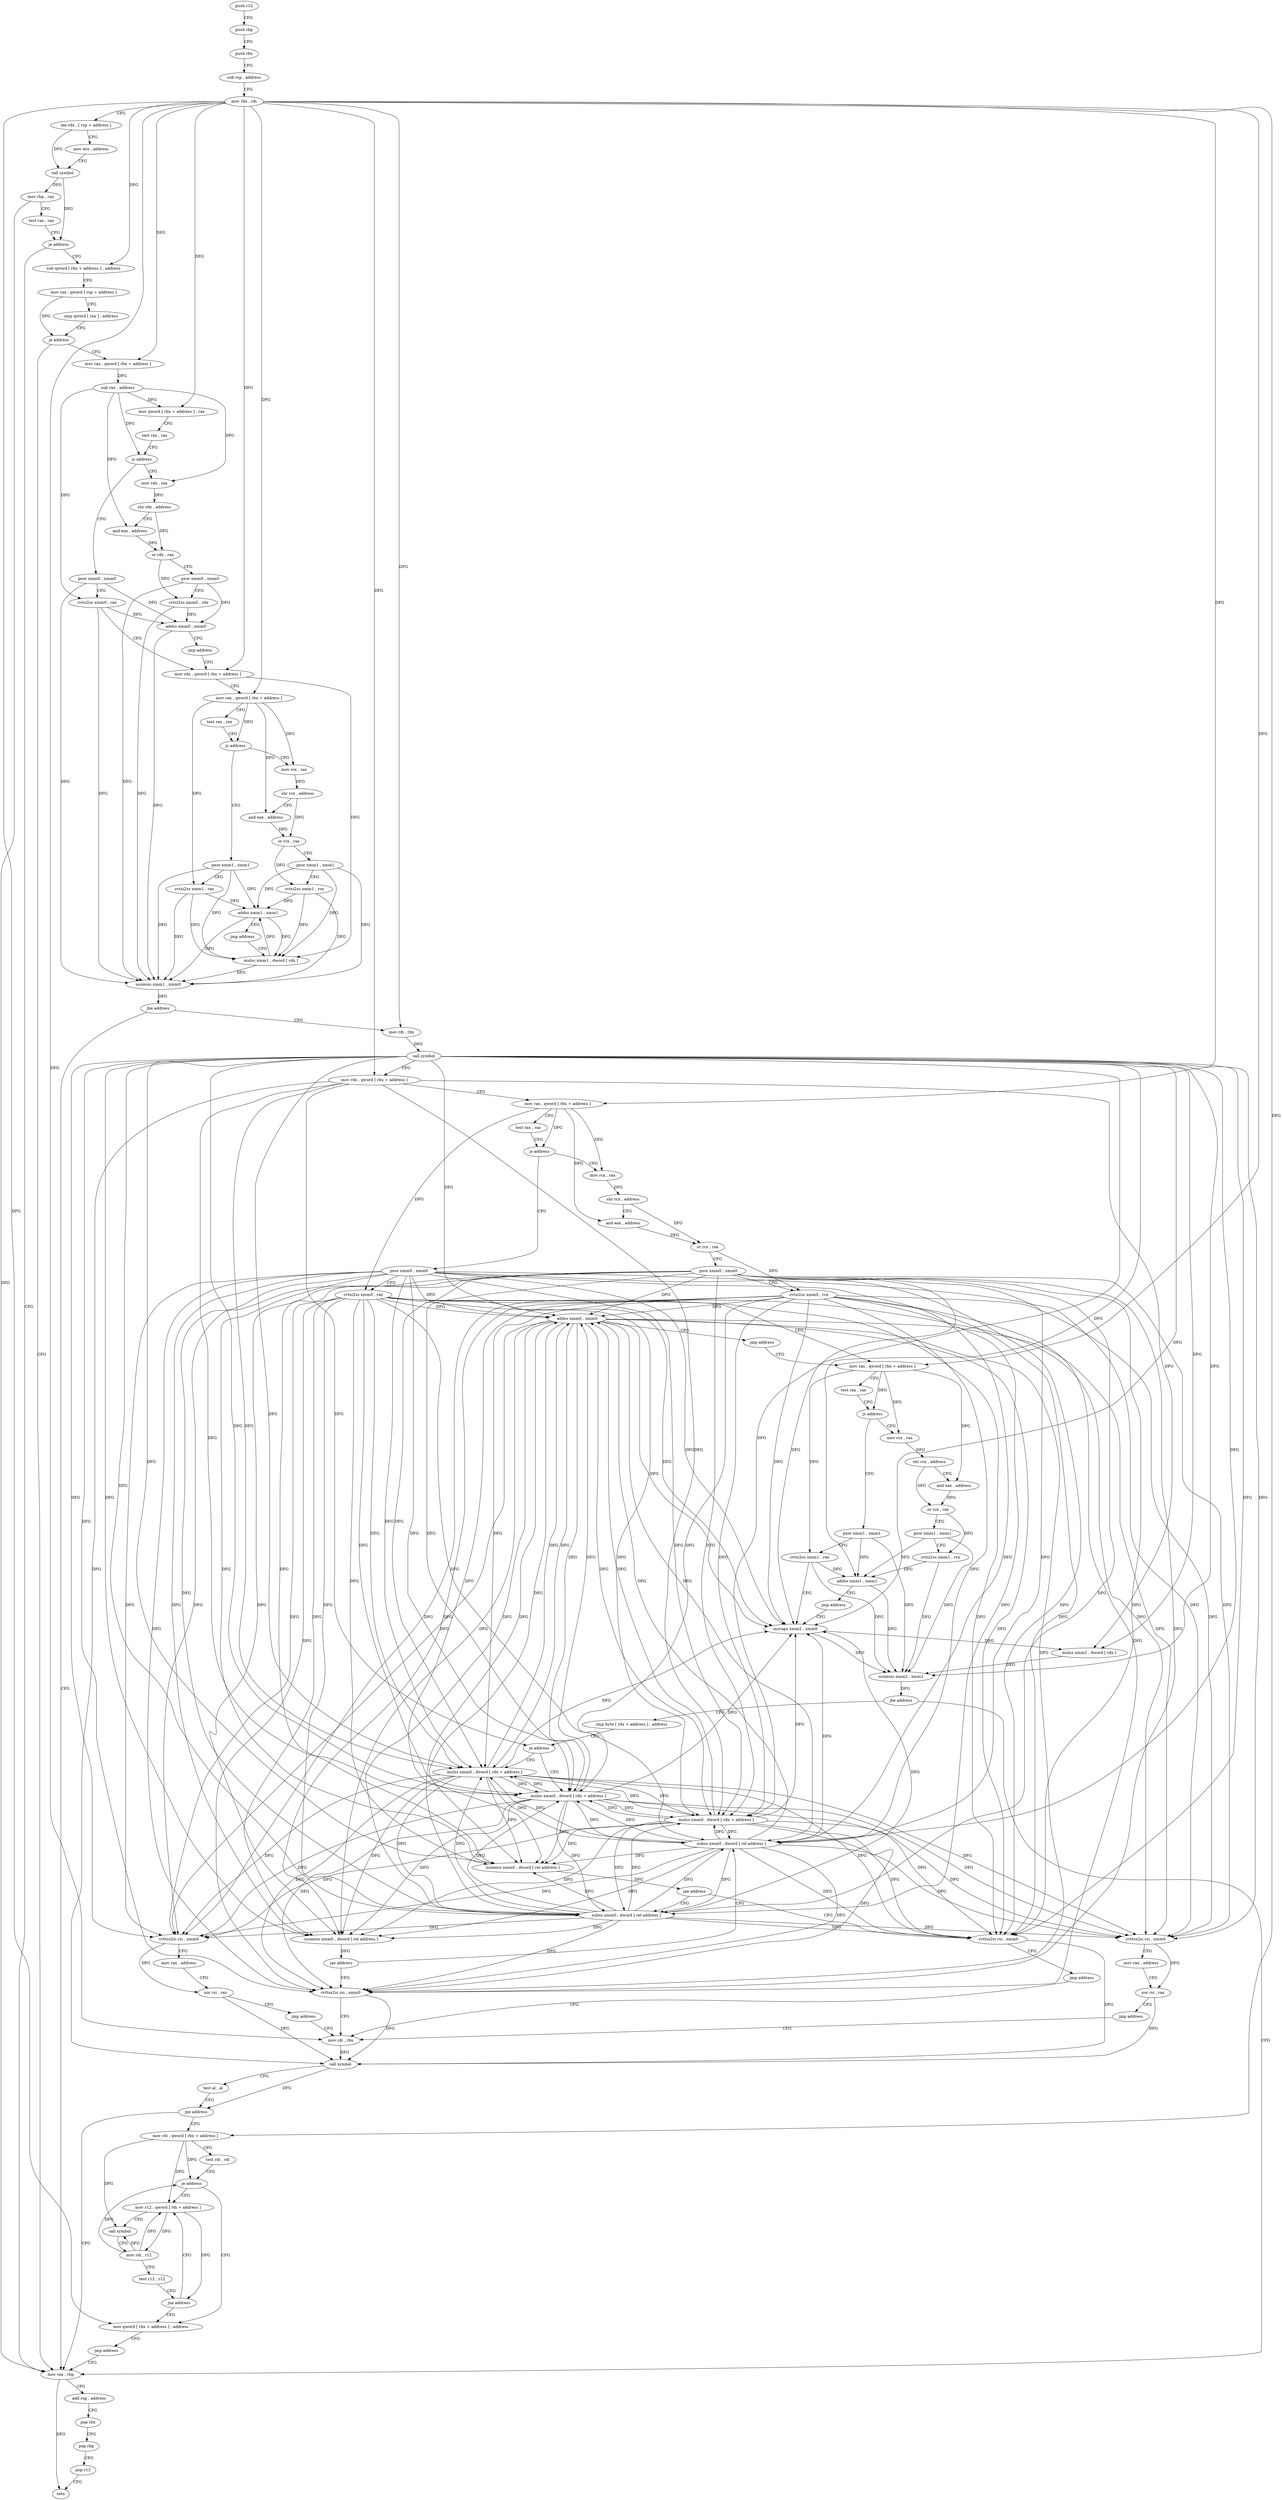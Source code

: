 digraph "func" {
"181453" [label = "push r12" ]
"181455" [label = "push rbp" ]
"181456" [label = "push rbx" ]
"181457" [label = "sub rsp , address" ]
"181461" [label = "mov rbx , rdi" ]
"181464" [label = "lea rdx , [ rsp + address ]" ]
"181469" [label = "mov ecx , address" ]
"181474" [label = "call symbol" ]
"181479" [label = "mov rbp , rax" ]
"181482" [label = "test rax , rax" ]
"181485" [label = "je address" ]
"181503" [label = "mov rax , rbp" ]
"181487" [label = "sub qword [ rbx + address ] , address" ]
"181506" [label = "add rsp , address" ]
"181510" [label = "pop rbx" ]
"181511" [label = "pop rbp" ]
"181512" [label = "pop r12" ]
"181514" [label = "retn" ]
"181492" [label = "mov rax , qword [ rsp + address ]" ]
"181497" [label = "cmp qword [ rax ] , address" ]
"181501" [label = "je address" ]
"181515" [label = "mov rax , qword [ rbx + address ]" ]
"181519" [label = "sub rax , address" ]
"181523" [label = "mov qword [ rbx + address ] , rax" ]
"181527" [label = "test rax , rax" ]
"181530" [label = "js address" ]
"181740" [label = "mov rdx , rax" ]
"181536" [label = "pxor xmm0 , xmm0" ]
"181743" [label = "shr rdx , address" ]
"181746" [label = "and eax , address" ]
"181749" [label = "or rdx , rax" ]
"181752" [label = "pxor xmm0 , xmm0" ]
"181756" [label = "cvtsi2ss xmm0 , rdx" ]
"181761" [label = "addss xmm0 , xmm0" ]
"181765" [label = "jmp address" ]
"181545" [label = "mov rdx , qword [ rbx + address ]" ]
"181540" [label = "cvtsi2ss xmm0 , rax" ]
"181549" [label = "mov rax , qword [ rbx + address ]" ]
"181553" [label = "test rax , rax" ]
"181556" [label = "js address" ]
"181770" [label = "mov rcx , rax" ]
"181562" [label = "pxor xmm1 , xmm1" ]
"181773" [label = "shr rcx , address" ]
"181776" [label = "and eax , address" ]
"181779" [label = "or rcx , rax" ]
"181782" [label = "pxor xmm1 , xmm1" ]
"181786" [label = "cvtsi2ss xmm1 , rcx" ]
"181791" [label = "addss xmm1 , xmm1" ]
"181795" [label = "jmp address" ]
"181571" [label = "mulss xmm1 , dword [ rdx ]" ]
"181566" [label = "cvtsi2ss xmm1 , rax" ]
"181575" [label = "ucomiss xmm1 , xmm0" ]
"181578" [label = "jbe address" ]
"181580" [label = "mov rdi , rbx" ]
"181583" [label = "call symbol" ]
"181588" [label = "mov rdx , qword [ rbx + address ]" ]
"181592" [label = "mov rax , qword [ rbx + address ]" ]
"181596" [label = "test rax , rax" ]
"181599" [label = "js address" ]
"181800" [label = "mov rcx , rax" ]
"181605" [label = "pxor xmm0 , xmm0" ]
"181803" [label = "shr rcx , address" ]
"181806" [label = "and eax , address" ]
"181809" [label = "or rcx , rax" ]
"181812" [label = "pxor xmm0 , xmm0" ]
"181816" [label = "cvtsi2ss xmm0 , rcx" ]
"181821" [label = "addss xmm0 , xmm0" ]
"181825" [label = "jmp address" ]
"181614" [label = "mov rax , qword [ rbx + address ]" ]
"181609" [label = "cvtsi2ss xmm0 , rax" ]
"181618" [label = "test rax , rax" ]
"181621" [label = "js address" ]
"181830" [label = "mov rcx , rax" ]
"181627" [label = "pxor xmm1 , xmm1" ]
"181833" [label = "shr rcx , address" ]
"181836" [label = "and eax , address" ]
"181839" [label = "or rcx , rax" ]
"181842" [label = "pxor xmm1 , xmm1" ]
"181846" [label = "cvtsi2ss xmm1 , rcx" ]
"181851" [label = "addss xmm1 , xmm1" ]
"181855" [label = "jmp address" ]
"181636" [label = "movaps xmm2 , xmm0" ]
"181631" [label = "cvtsi2ss xmm1 , rax" ]
"181639" [label = "mulss xmm2 , dword [ rdx ]" ]
"181643" [label = "ucomiss xmm2 , xmm1" ]
"181646" [label = "jbe address" ]
"181652" [label = "cmp byte [ rdx + address ] , address" ]
"181656" [label = "je address" ]
"181891" [label = "mulss xmm0 , dword [ rdx + address ]" ]
"181662" [label = "mulss xmm0 , dword [ rdx + address ]" ]
"181896" [label = "mulss xmm0 , dword [ rdx + address ]" ]
"181901" [label = "ucomiss xmm0 , dword [ rel address ]" ]
"181908" [label = "jae address" ]
"181920" [label = "subss xmm0 , dword [ rel address ]" ]
"181910" [label = "cvttss2si rsi , xmm0" ]
"181667" [label = "ucomiss xmm0 , dword [ rel address ]" ]
"181674" [label = "jae address" ]
"181860" [label = "subss xmm0 , dword [ rel address ]" ]
"181680" [label = "cvttss2si rsi , xmm0" ]
"181928" [label = "cvttss2si rsi , xmm0" ]
"181933" [label = "mov rax , address" ]
"181943" [label = "xor rsi , rax" ]
"181946" [label = "jmp address" ]
"181685" [label = "mov rdi , rbx" ]
"181915" [label = "jmp address" ]
"181868" [label = "cvttss2si rsi , xmm0" ]
"181873" [label = "mov rax , address" ]
"181883" [label = "xor rsi , rax" ]
"181886" [label = "jmp address" ]
"181688" [label = "call symbol" ]
"181693" [label = "test al , al" ]
"181695" [label = "jne address" ]
"181701" [label = "mov rdi , qword [ rbx + address ]" ]
"181705" [label = "test rdi , rdi" ]
"181708" [label = "je address" ]
"181727" [label = "mov qword [ rbx + address ] , address" ]
"181710" [label = "mov r12 , qword [ rdi + address ]" ]
"181735" [label = "jmp address" ]
"181714" [label = "call symbol" ]
"181719" [label = "mov rdi , r12" ]
"181722" [label = "test r12 , r12" ]
"181725" [label = "jne address" ]
"181453" -> "181455" [ label = "CFG" ]
"181455" -> "181456" [ label = "CFG" ]
"181456" -> "181457" [ label = "CFG" ]
"181457" -> "181461" [ label = "CFG" ]
"181461" -> "181464" [ label = "CFG" ]
"181461" -> "181487" [ label = "DFG" ]
"181461" -> "181515" [ label = "DFG" ]
"181461" -> "181523" [ label = "DFG" ]
"181461" -> "181545" [ label = "DFG" ]
"181461" -> "181549" [ label = "DFG" ]
"181461" -> "181580" [ label = "DFG" ]
"181461" -> "181588" [ label = "DFG" ]
"181461" -> "181592" [ label = "DFG" ]
"181461" -> "181614" [ label = "DFG" ]
"181461" -> "181685" [ label = "DFG" ]
"181461" -> "181701" [ label = "DFG" ]
"181461" -> "181727" [ label = "DFG" ]
"181464" -> "181469" [ label = "CFG" ]
"181464" -> "181474" [ label = "DFG" ]
"181469" -> "181474" [ label = "CFG" ]
"181474" -> "181479" [ label = "DFG" ]
"181474" -> "181485" [ label = "DFG" ]
"181479" -> "181482" [ label = "CFG" ]
"181479" -> "181503" [ label = "DFG" ]
"181482" -> "181485" [ label = "CFG" ]
"181485" -> "181503" [ label = "CFG" ]
"181485" -> "181487" [ label = "CFG" ]
"181503" -> "181506" [ label = "CFG" ]
"181503" -> "181514" [ label = "DFG" ]
"181487" -> "181492" [ label = "CFG" ]
"181506" -> "181510" [ label = "CFG" ]
"181510" -> "181511" [ label = "CFG" ]
"181511" -> "181512" [ label = "CFG" ]
"181512" -> "181514" [ label = "CFG" ]
"181492" -> "181497" [ label = "CFG" ]
"181492" -> "181501" [ label = "DFG" ]
"181497" -> "181501" [ label = "CFG" ]
"181501" -> "181515" [ label = "CFG" ]
"181501" -> "181503" [ label = "CFG" ]
"181515" -> "181519" [ label = "DFG" ]
"181519" -> "181523" [ label = "DFG" ]
"181519" -> "181530" [ label = "DFG" ]
"181519" -> "181740" [ label = "DFG" ]
"181519" -> "181746" [ label = "DFG" ]
"181519" -> "181540" [ label = "DFG" ]
"181523" -> "181527" [ label = "CFG" ]
"181527" -> "181530" [ label = "CFG" ]
"181530" -> "181740" [ label = "CFG" ]
"181530" -> "181536" [ label = "CFG" ]
"181740" -> "181743" [ label = "DFG" ]
"181536" -> "181540" [ label = "CFG" ]
"181536" -> "181761" [ label = "DFG" ]
"181536" -> "181575" [ label = "DFG" ]
"181743" -> "181746" [ label = "CFG" ]
"181743" -> "181749" [ label = "DFG" ]
"181746" -> "181749" [ label = "DFG" ]
"181749" -> "181752" [ label = "CFG" ]
"181749" -> "181756" [ label = "DFG" ]
"181752" -> "181756" [ label = "CFG" ]
"181752" -> "181761" [ label = "DFG" ]
"181752" -> "181575" [ label = "DFG" ]
"181756" -> "181761" [ label = "DFG" ]
"181756" -> "181575" [ label = "DFG" ]
"181761" -> "181765" [ label = "CFG" ]
"181761" -> "181575" [ label = "DFG" ]
"181765" -> "181545" [ label = "CFG" ]
"181545" -> "181549" [ label = "CFG" ]
"181545" -> "181571" [ label = "DFG" ]
"181540" -> "181545" [ label = "CFG" ]
"181540" -> "181761" [ label = "DFG" ]
"181540" -> "181575" [ label = "DFG" ]
"181549" -> "181553" [ label = "CFG" ]
"181549" -> "181556" [ label = "DFG" ]
"181549" -> "181770" [ label = "DFG" ]
"181549" -> "181776" [ label = "DFG" ]
"181549" -> "181566" [ label = "DFG" ]
"181553" -> "181556" [ label = "CFG" ]
"181556" -> "181770" [ label = "CFG" ]
"181556" -> "181562" [ label = "CFG" ]
"181770" -> "181773" [ label = "DFG" ]
"181562" -> "181566" [ label = "CFG" ]
"181562" -> "181791" [ label = "DFG" ]
"181562" -> "181571" [ label = "DFG" ]
"181562" -> "181575" [ label = "DFG" ]
"181773" -> "181776" [ label = "CFG" ]
"181773" -> "181779" [ label = "DFG" ]
"181776" -> "181779" [ label = "DFG" ]
"181779" -> "181782" [ label = "CFG" ]
"181779" -> "181786" [ label = "DFG" ]
"181782" -> "181786" [ label = "CFG" ]
"181782" -> "181791" [ label = "DFG" ]
"181782" -> "181571" [ label = "DFG" ]
"181782" -> "181575" [ label = "DFG" ]
"181786" -> "181791" [ label = "DFG" ]
"181786" -> "181571" [ label = "DFG" ]
"181786" -> "181575" [ label = "DFG" ]
"181791" -> "181795" [ label = "CFG" ]
"181791" -> "181571" [ label = "DFG" ]
"181791" -> "181575" [ label = "DFG" ]
"181795" -> "181571" [ label = "CFG" ]
"181571" -> "181575" [ label = "DFG" ]
"181571" -> "181791" [ label = "DFG" ]
"181566" -> "181571" [ label = "DFG" ]
"181566" -> "181791" [ label = "DFG" ]
"181566" -> "181575" [ label = "DFG" ]
"181575" -> "181578" [ label = "DFG" ]
"181578" -> "181503" [ label = "CFG" ]
"181578" -> "181580" [ label = "CFG" ]
"181580" -> "181583" [ label = "DFG" ]
"181583" -> "181588" [ label = "CFG" ]
"181583" -> "181821" [ label = "DFG" ]
"181583" -> "181636" [ label = "DFG" ]
"181583" -> "181891" [ label = "DFG" ]
"181583" -> "181896" [ label = "DFG" ]
"181583" -> "181901" [ label = "DFG" ]
"181583" -> "181662" [ label = "DFG" ]
"181583" -> "181667" [ label = "DFG" ]
"181583" -> "181920" [ label = "DFG" ]
"181583" -> "181928" [ label = "DFG" ]
"181583" -> "181910" [ label = "DFG" ]
"181583" -> "181860" [ label = "DFG" ]
"181583" -> "181868" [ label = "DFG" ]
"181583" -> "181680" [ label = "DFG" ]
"181583" -> "181851" [ label = "DFG" ]
"181583" -> "181643" [ label = "DFG" ]
"181583" -> "181639" [ label = "DFG" ]
"181588" -> "181592" [ label = "CFG" ]
"181588" -> "181639" [ label = "DFG" ]
"181588" -> "181656" [ label = "DFG" ]
"181588" -> "181891" [ label = "DFG" ]
"181588" -> "181896" [ label = "DFG" ]
"181588" -> "181662" [ label = "DFG" ]
"181588" -> "181688" [ label = "DFG" ]
"181592" -> "181596" [ label = "CFG" ]
"181592" -> "181599" [ label = "DFG" ]
"181592" -> "181800" [ label = "DFG" ]
"181592" -> "181806" [ label = "DFG" ]
"181592" -> "181609" [ label = "DFG" ]
"181596" -> "181599" [ label = "CFG" ]
"181599" -> "181800" [ label = "CFG" ]
"181599" -> "181605" [ label = "CFG" ]
"181800" -> "181803" [ label = "DFG" ]
"181605" -> "181609" [ label = "CFG" ]
"181605" -> "181821" [ label = "DFG" ]
"181605" -> "181636" [ label = "DFG" ]
"181605" -> "181891" [ label = "DFG" ]
"181605" -> "181896" [ label = "DFG" ]
"181605" -> "181901" [ label = "DFG" ]
"181605" -> "181662" [ label = "DFG" ]
"181605" -> "181667" [ label = "DFG" ]
"181605" -> "181920" [ label = "DFG" ]
"181605" -> "181928" [ label = "DFG" ]
"181605" -> "181910" [ label = "DFG" ]
"181605" -> "181860" [ label = "DFG" ]
"181605" -> "181868" [ label = "DFG" ]
"181605" -> "181680" [ label = "DFG" ]
"181803" -> "181806" [ label = "CFG" ]
"181803" -> "181809" [ label = "DFG" ]
"181806" -> "181809" [ label = "DFG" ]
"181809" -> "181812" [ label = "CFG" ]
"181809" -> "181816" [ label = "DFG" ]
"181812" -> "181816" [ label = "CFG" ]
"181812" -> "181821" [ label = "DFG" ]
"181812" -> "181636" [ label = "DFG" ]
"181812" -> "181891" [ label = "DFG" ]
"181812" -> "181896" [ label = "DFG" ]
"181812" -> "181901" [ label = "DFG" ]
"181812" -> "181662" [ label = "DFG" ]
"181812" -> "181667" [ label = "DFG" ]
"181812" -> "181920" [ label = "DFG" ]
"181812" -> "181928" [ label = "DFG" ]
"181812" -> "181910" [ label = "DFG" ]
"181812" -> "181860" [ label = "DFG" ]
"181812" -> "181868" [ label = "DFG" ]
"181812" -> "181680" [ label = "DFG" ]
"181816" -> "181821" [ label = "DFG" ]
"181816" -> "181636" [ label = "DFG" ]
"181816" -> "181891" [ label = "DFG" ]
"181816" -> "181896" [ label = "DFG" ]
"181816" -> "181901" [ label = "DFG" ]
"181816" -> "181662" [ label = "DFG" ]
"181816" -> "181667" [ label = "DFG" ]
"181816" -> "181920" [ label = "DFG" ]
"181816" -> "181928" [ label = "DFG" ]
"181816" -> "181910" [ label = "DFG" ]
"181816" -> "181860" [ label = "DFG" ]
"181816" -> "181868" [ label = "DFG" ]
"181816" -> "181680" [ label = "DFG" ]
"181821" -> "181825" [ label = "CFG" ]
"181821" -> "181636" [ label = "DFG" ]
"181821" -> "181891" [ label = "DFG" ]
"181821" -> "181896" [ label = "DFG" ]
"181821" -> "181901" [ label = "DFG" ]
"181821" -> "181662" [ label = "DFG" ]
"181821" -> "181667" [ label = "DFG" ]
"181821" -> "181920" [ label = "DFG" ]
"181821" -> "181928" [ label = "DFG" ]
"181821" -> "181910" [ label = "DFG" ]
"181821" -> "181860" [ label = "DFG" ]
"181821" -> "181868" [ label = "DFG" ]
"181821" -> "181680" [ label = "DFG" ]
"181825" -> "181614" [ label = "CFG" ]
"181614" -> "181618" [ label = "CFG" ]
"181614" -> "181621" [ label = "DFG" ]
"181614" -> "181830" [ label = "DFG" ]
"181614" -> "181836" [ label = "DFG" ]
"181614" -> "181631" [ label = "DFG" ]
"181609" -> "181614" [ label = "CFG" ]
"181609" -> "181821" [ label = "DFG" ]
"181609" -> "181636" [ label = "DFG" ]
"181609" -> "181891" [ label = "DFG" ]
"181609" -> "181896" [ label = "DFG" ]
"181609" -> "181901" [ label = "DFG" ]
"181609" -> "181662" [ label = "DFG" ]
"181609" -> "181667" [ label = "DFG" ]
"181609" -> "181920" [ label = "DFG" ]
"181609" -> "181928" [ label = "DFG" ]
"181609" -> "181910" [ label = "DFG" ]
"181609" -> "181860" [ label = "DFG" ]
"181609" -> "181868" [ label = "DFG" ]
"181609" -> "181680" [ label = "DFG" ]
"181618" -> "181621" [ label = "CFG" ]
"181621" -> "181830" [ label = "CFG" ]
"181621" -> "181627" [ label = "CFG" ]
"181830" -> "181833" [ label = "DFG" ]
"181627" -> "181631" [ label = "CFG" ]
"181627" -> "181851" [ label = "DFG" ]
"181627" -> "181643" [ label = "DFG" ]
"181833" -> "181836" [ label = "CFG" ]
"181833" -> "181839" [ label = "DFG" ]
"181836" -> "181839" [ label = "DFG" ]
"181839" -> "181842" [ label = "CFG" ]
"181839" -> "181846" [ label = "DFG" ]
"181842" -> "181846" [ label = "CFG" ]
"181842" -> "181851" [ label = "DFG" ]
"181842" -> "181643" [ label = "DFG" ]
"181846" -> "181851" [ label = "DFG" ]
"181846" -> "181643" [ label = "DFG" ]
"181851" -> "181855" [ label = "CFG" ]
"181851" -> "181643" [ label = "DFG" ]
"181855" -> "181636" [ label = "CFG" ]
"181636" -> "181639" [ label = "DFG" ]
"181636" -> "181643" [ label = "DFG" ]
"181631" -> "181636" [ label = "CFG" ]
"181631" -> "181851" [ label = "DFG" ]
"181631" -> "181643" [ label = "DFG" ]
"181639" -> "181643" [ label = "DFG" ]
"181643" -> "181646" [ label = "DFG" ]
"181646" -> "181503" [ label = "CFG" ]
"181646" -> "181652" [ label = "CFG" ]
"181652" -> "181656" [ label = "CFG" ]
"181656" -> "181891" [ label = "CFG" ]
"181656" -> "181662" [ label = "CFG" ]
"181891" -> "181896" [ label = "DFG" ]
"181891" -> "181821" [ label = "DFG" ]
"181891" -> "181636" [ label = "DFG" ]
"181891" -> "181901" [ label = "DFG" ]
"181891" -> "181662" [ label = "DFG" ]
"181891" -> "181667" [ label = "DFG" ]
"181891" -> "181920" [ label = "DFG" ]
"181891" -> "181928" [ label = "DFG" ]
"181891" -> "181910" [ label = "DFG" ]
"181891" -> "181860" [ label = "DFG" ]
"181891" -> "181868" [ label = "DFG" ]
"181891" -> "181680" [ label = "DFG" ]
"181662" -> "181667" [ label = "DFG" ]
"181662" -> "181821" [ label = "DFG" ]
"181662" -> "181636" [ label = "DFG" ]
"181662" -> "181901" [ label = "DFG" ]
"181662" -> "181891" [ label = "DFG" ]
"181662" -> "181896" [ label = "DFG" ]
"181662" -> "181920" [ label = "DFG" ]
"181662" -> "181928" [ label = "DFG" ]
"181662" -> "181910" [ label = "DFG" ]
"181662" -> "181860" [ label = "DFG" ]
"181662" -> "181868" [ label = "DFG" ]
"181662" -> "181680" [ label = "DFG" ]
"181896" -> "181901" [ label = "DFG" ]
"181896" -> "181821" [ label = "DFG" ]
"181896" -> "181636" [ label = "DFG" ]
"181896" -> "181891" [ label = "DFG" ]
"181896" -> "181662" [ label = "DFG" ]
"181896" -> "181667" [ label = "DFG" ]
"181896" -> "181920" [ label = "DFG" ]
"181896" -> "181928" [ label = "DFG" ]
"181896" -> "181910" [ label = "DFG" ]
"181896" -> "181860" [ label = "DFG" ]
"181896" -> "181868" [ label = "DFG" ]
"181896" -> "181680" [ label = "DFG" ]
"181901" -> "181908" [ label = "DFG" ]
"181908" -> "181920" [ label = "CFG" ]
"181908" -> "181910" [ label = "CFG" ]
"181920" -> "181928" [ label = "DFG" ]
"181920" -> "181821" [ label = "DFG" ]
"181920" -> "181636" [ label = "DFG" ]
"181920" -> "181901" [ label = "DFG" ]
"181920" -> "181667" [ label = "DFG" ]
"181920" -> "181891" [ label = "DFG" ]
"181920" -> "181896" [ label = "DFG" ]
"181920" -> "181662" [ label = "DFG" ]
"181920" -> "181910" [ label = "DFG" ]
"181920" -> "181860" [ label = "DFG" ]
"181920" -> "181868" [ label = "DFG" ]
"181920" -> "181680" [ label = "DFG" ]
"181910" -> "181915" [ label = "CFG" ]
"181910" -> "181688" [ label = "DFG" ]
"181667" -> "181674" [ label = "DFG" ]
"181674" -> "181860" [ label = "CFG" ]
"181674" -> "181680" [ label = "CFG" ]
"181860" -> "181868" [ label = "DFG" ]
"181860" -> "181821" [ label = "DFG" ]
"181860" -> "181636" [ label = "DFG" ]
"181860" -> "181901" [ label = "DFG" ]
"181860" -> "181667" [ label = "DFG" ]
"181860" -> "181920" [ label = "DFG" ]
"181860" -> "181928" [ label = "DFG" ]
"181860" -> "181910" [ label = "DFG" ]
"181860" -> "181891" [ label = "DFG" ]
"181860" -> "181896" [ label = "DFG" ]
"181860" -> "181662" [ label = "DFG" ]
"181860" -> "181680" [ label = "DFG" ]
"181680" -> "181685" [ label = "CFG" ]
"181680" -> "181688" [ label = "DFG" ]
"181928" -> "181933" [ label = "CFG" ]
"181928" -> "181943" [ label = "DFG" ]
"181933" -> "181943" [ label = "CFG" ]
"181943" -> "181946" [ label = "CFG" ]
"181943" -> "181688" [ label = "DFG" ]
"181946" -> "181685" [ label = "CFG" ]
"181685" -> "181688" [ label = "DFG" ]
"181915" -> "181685" [ label = "CFG" ]
"181868" -> "181873" [ label = "CFG" ]
"181868" -> "181883" [ label = "DFG" ]
"181873" -> "181883" [ label = "CFG" ]
"181883" -> "181886" [ label = "CFG" ]
"181883" -> "181688" [ label = "DFG" ]
"181886" -> "181685" [ label = "CFG" ]
"181688" -> "181693" [ label = "CFG" ]
"181688" -> "181695" [ label = "DFG" ]
"181693" -> "181695" [ label = "CFG" ]
"181695" -> "181503" [ label = "CFG" ]
"181695" -> "181701" [ label = "CFG" ]
"181701" -> "181705" [ label = "CFG" ]
"181701" -> "181708" [ label = "DFG" ]
"181701" -> "181710" [ label = "DFG" ]
"181701" -> "181714" [ label = "DFG" ]
"181705" -> "181708" [ label = "CFG" ]
"181708" -> "181727" [ label = "CFG" ]
"181708" -> "181710" [ label = "CFG" ]
"181727" -> "181735" [ label = "CFG" ]
"181710" -> "181714" [ label = "CFG" ]
"181710" -> "181719" [ label = "DFG" ]
"181710" -> "181725" [ label = "DFG" ]
"181735" -> "181503" [ label = "CFG" ]
"181714" -> "181719" [ label = "CFG" ]
"181719" -> "181722" [ label = "CFG" ]
"181719" -> "181708" [ label = "DFG" ]
"181719" -> "181710" [ label = "DFG" ]
"181719" -> "181714" [ label = "DFG" ]
"181722" -> "181725" [ label = "CFG" ]
"181725" -> "181710" [ label = "CFG" ]
"181725" -> "181727" [ label = "CFG" ]
}
